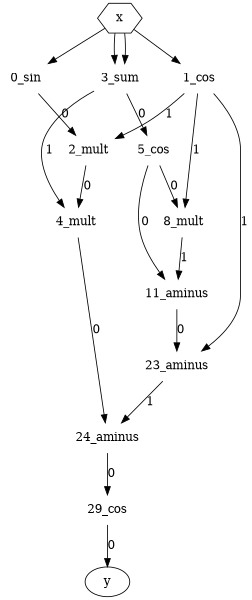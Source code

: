 digraph cgp {
	size = "4,4";
	y [shape=oval];
	cos_29 -> y [label="0"];
	cos_29 [label= "29_cos", shape=none];
	aminus_24 -> cos_29 [label="0"];
	aminus_24 [label= "24_aminus", shape=none];
	mult_4 -> aminus_24 [label="0"];
	mult_4 [label= "4_mult", shape=none];
	mult_2 -> mult_4 [label="0"];
	mult_2 [label= "2_mult", shape=none];
	sin_0 -> mult_2 [label="0"];
	sin_0 [label= "0_sin", shape=none];
	x [shape=polygon,sides=6];
	x -> sin_0 [laN_COLSbel="0"];
	cos_1 -> mult_2 [label="1"];
	cos_1 [label= "1_cos", shape=none];
	x [shape=polygon,sides=6];
	x -> cos_1 [laN_COLSbel="0"];
	sum_3 -> mult_4 [label="1"];
	sum_3 [label= "3_sum", shape=none];
	x [shape=polygon,sides=6];
	x -> sum_3 [laN_COLSbel="0"];
	x [shape=polygon,sides=6];
	x -> sum_3 [laN_COLSbel="1"];
	aminus_23 -> aminus_24 [label="1"];
	aminus_23 [label= "23_aminus", shape=none];
	aminus_11 -> aminus_23 [label="0"];
	aminus_11 [label= "11_aminus", shape=none];
	cos_5 -> aminus_11 [label="0"];
	cos_5 [label= "5_cos", shape=none];
	sum_3 -> cos_5 [label="0"];
	mult_8 -> aminus_11 [label="1"];
	mult_8 [label= "8_mult", shape=none];
	cos_5 -> mult_8 [label="0"];
	cos_1 -> mult_8 [label="1"];
	cos_1 -> aminus_23 [label="1"];
}